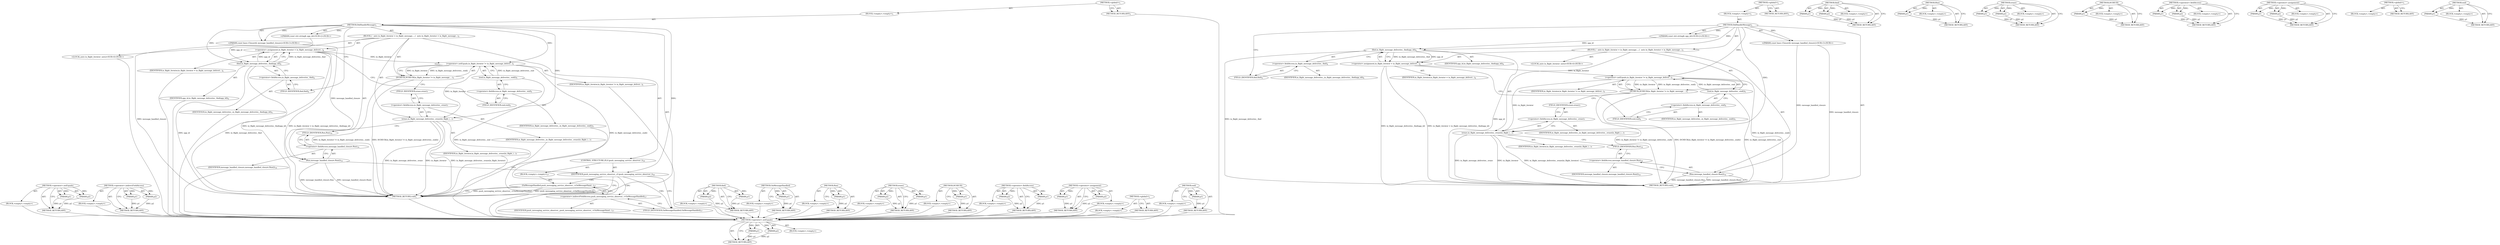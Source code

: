 digraph "end" {
vulnerable_83 [label=<(METHOD,&lt;operator&gt;.notEquals)>];
vulnerable_84 [label=<(PARAM,p1)>];
vulnerable_85 [label=<(PARAM,p2)>];
vulnerable_86 [label=<(BLOCK,&lt;empty&gt;,&lt;empty&gt;)>];
vulnerable_87 [label=<(METHOD_RETURN,ANY)>];
vulnerable_105 [label=<(METHOD,&lt;operator&gt;.indirectFieldAccess)>];
vulnerable_106 [label=<(PARAM,p1)>];
vulnerable_107 [label=<(PARAM,p2)>];
vulnerable_108 [label=<(BLOCK,&lt;empty&gt;,&lt;empty&gt;)>];
vulnerable_109 [label=<(METHOD_RETURN,ANY)>];
vulnerable_6 [label=<(METHOD,&lt;global&gt;)<SUB>1</SUB>>];
vulnerable_7 [label=<(BLOCK,&lt;empty&gt;,&lt;empty&gt;)<SUB>1</SUB>>];
vulnerable_8 [label=<(METHOD,DidHandleMessage)<SUB>1</SUB>>];
vulnerable_9 [label="<(PARAM,const std::string&amp; app_id)<SUB>2</SUB>>"];
vulnerable_10 [label="<(PARAM,const base::Closure&amp; message_handled_closure)<SUB>3</SUB>>"];
vulnerable_11 [label=<(BLOCK,{
  auto in_flight_iterator = in_flight_message...,{
  auto in_flight_iterator = in_flight_message...)<SUB>3</SUB>>];
vulnerable_12 [label="<(LOCAL,auto in_flight_iterator: auto)<SUB>4</SUB>>"];
vulnerable_13 [label=<(&lt;operator&gt;.assignment,in_flight_iterator = in_flight_message_deliveri...)<SUB>4</SUB>>];
vulnerable_14 [label=<(IDENTIFIER,in_flight_iterator,in_flight_iterator = in_flight_message_deliveri...)<SUB>4</SUB>>];
vulnerable_15 [label=<(find,in_flight_message_deliveries_.find(app_id))<SUB>4</SUB>>];
vulnerable_16 [label=<(&lt;operator&gt;.fieldAccess,in_flight_message_deliveries_.find)<SUB>4</SUB>>];
vulnerable_17 [label=<(IDENTIFIER,in_flight_message_deliveries_,in_flight_message_deliveries_.find(app_id))<SUB>4</SUB>>];
vulnerable_18 [label=<(FIELD_IDENTIFIER,find,find)<SUB>4</SUB>>];
vulnerable_19 [label=<(IDENTIFIER,app_id,in_flight_message_deliveries_.find(app_id))<SUB>4</SUB>>];
vulnerable_20 [label=<(DCHECK,DCHECK(in_flight_iterator != in_flight_message_...)<SUB>5</SUB>>];
vulnerable_21 [label=<(&lt;operator&gt;.notEquals,in_flight_iterator != in_flight_message_deliver...)<SUB>5</SUB>>];
vulnerable_22 [label=<(IDENTIFIER,in_flight_iterator,in_flight_iterator != in_flight_message_deliver...)<SUB>5</SUB>>];
vulnerable_23 [label=<(end,in_flight_message_deliveries_.end())<SUB>5</SUB>>];
vulnerable_24 [label=<(&lt;operator&gt;.fieldAccess,in_flight_message_deliveries_.end)<SUB>5</SUB>>];
vulnerable_25 [label=<(IDENTIFIER,in_flight_message_deliveries_,in_flight_message_deliveries_.end())<SUB>5</SUB>>];
vulnerable_26 [label=<(FIELD_IDENTIFIER,end,end)<SUB>5</SUB>>];
vulnerable_27 [label=<(erase,in_flight_message_deliveries_.erase(in_flight_i...)<SUB>7</SUB>>];
vulnerable_28 [label=<(&lt;operator&gt;.fieldAccess,in_flight_message_deliveries_.erase)<SUB>7</SUB>>];
vulnerable_29 [label=<(IDENTIFIER,in_flight_message_deliveries_,in_flight_message_deliveries_.erase(in_flight_i...)<SUB>7</SUB>>];
vulnerable_30 [label=<(FIELD_IDENTIFIER,erase,erase)<SUB>7</SUB>>];
vulnerable_31 [label=<(IDENTIFIER,in_flight_iterator,in_flight_message_deliveries_.erase(in_flight_i...)<SUB>7</SUB>>];
vulnerable_32 [label=<(Run,message_handled_closure.Run())<SUB>14</SUB>>];
vulnerable_33 [label=<(&lt;operator&gt;.fieldAccess,message_handled_closure.Run)<SUB>14</SUB>>];
vulnerable_34 [label=<(IDENTIFIER,message_handled_closure,message_handled_closure.Run())<SUB>14</SUB>>];
vulnerable_35 [label=<(FIELD_IDENTIFIER,Run,Run)<SUB>14</SUB>>];
vulnerable_36 [label=<(CONTROL_STRUCTURE,IF,if (push_messaging_service_observer_))<SUB>16</SUB>>];
vulnerable_37 [label=<(IDENTIFIER,push_messaging_service_observer_,if (push_messaging_service_observer_))<SUB>16</SUB>>];
vulnerable_38 [label=<(BLOCK,&lt;empty&gt;,&lt;empty&gt;)<SUB>17</SUB>>];
vulnerable_39 [label=<(OnMessageHandled,push_messaging_service_observer_-&gt;OnMessageHand...)<SUB>17</SUB>>];
vulnerable_40 [label=<(&lt;operator&gt;.indirectFieldAccess,push_messaging_service_observer_-&gt;OnMessageHandled)<SUB>17</SUB>>];
vulnerable_41 [label=<(IDENTIFIER,push_messaging_service_observer_,push_messaging_service_observer_-&gt;OnMessageHand...)<SUB>17</SUB>>];
vulnerable_42 [label=<(FIELD_IDENTIFIER,OnMessageHandled,OnMessageHandled)<SUB>17</SUB>>];
vulnerable_43 [label=<(METHOD_RETURN,void)<SUB>1</SUB>>];
vulnerable_45 [label=<(METHOD_RETURN,ANY)<SUB>1</SUB>>];
vulnerable_69 [label=<(METHOD,find)>];
vulnerable_70 [label=<(PARAM,p1)>];
vulnerable_71 [label=<(PARAM,p2)>];
vulnerable_72 [label=<(BLOCK,&lt;empty&gt;,&lt;empty&gt;)>];
vulnerable_73 [label=<(METHOD_RETURN,ANY)>];
vulnerable_101 [label=<(METHOD,OnMessageHandled)>];
vulnerable_102 [label=<(PARAM,p1)>];
vulnerable_103 [label=<(BLOCK,&lt;empty&gt;,&lt;empty&gt;)>];
vulnerable_104 [label=<(METHOD_RETURN,ANY)>];
vulnerable_97 [label=<(METHOD,Run)>];
vulnerable_98 [label=<(PARAM,p1)>];
vulnerable_99 [label=<(BLOCK,&lt;empty&gt;,&lt;empty&gt;)>];
vulnerable_100 [label=<(METHOD_RETURN,ANY)>];
vulnerable_92 [label=<(METHOD,erase)>];
vulnerable_93 [label=<(PARAM,p1)>];
vulnerable_94 [label=<(PARAM,p2)>];
vulnerable_95 [label=<(BLOCK,&lt;empty&gt;,&lt;empty&gt;)>];
vulnerable_96 [label=<(METHOD_RETURN,ANY)>];
vulnerable_79 [label=<(METHOD,DCHECK)>];
vulnerable_80 [label=<(PARAM,p1)>];
vulnerable_81 [label=<(BLOCK,&lt;empty&gt;,&lt;empty&gt;)>];
vulnerable_82 [label=<(METHOD_RETURN,ANY)>];
vulnerable_74 [label=<(METHOD,&lt;operator&gt;.fieldAccess)>];
vulnerable_75 [label=<(PARAM,p1)>];
vulnerable_76 [label=<(PARAM,p2)>];
vulnerable_77 [label=<(BLOCK,&lt;empty&gt;,&lt;empty&gt;)>];
vulnerable_78 [label=<(METHOD_RETURN,ANY)>];
vulnerable_64 [label=<(METHOD,&lt;operator&gt;.assignment)>];
vulnerable_65 [label=<(PARAM,p1)>];
vulnerable_66 [label=<(PARAM,p2)>];
vulnerable_67 [label=<(BLOCK,&lt;empty&gt;,&lt;empty&gt;)>];
vulnerable_68 [label=<(METHOD_RETURN,ANY)>];
vulnerable_58 [label=<(METHOD,&lt;global&gt;)<SUB>1</SUB>>];
vulnerable_59 [label=<(BLOCK,&lt;empty&gt;,&lt;empty&gt;)>];
vulnerable_60 [label=<(METHOD_RETURN,ANY)>];
vulnerable_88 [label=<(METHOD,end)>];
vulnerable_89 [label=<(PARAM,p1)>];
vulnerable_90 [label=<(BLOCK,&lt;empty&gt;,&lt;empty&gt;)>];
vulnerable_91 [label=<(METHOD_RETURN,ANY)>];
fixed_76 [label=<(METHOD,&lt;operator&gt;.notEquals)>];
fixed_77 [label=<(PARAM,p1)>];
fixed_78 [label=<(PARAM,p2)>];
fixed_79 [label=<(BLOCK,&lt;empty&gt;,&lt;empty&gt;)>];
fixed_80 [label=<(METHOD_RETURN,ANY)>];
fixed_6 [label=<(METHOD,&lt;global&gt;)<SUB>1</SUB>>];
fixed_7 [label=<(BLOCK,&lt;empty&gt;,&lt;empty&gt;)<SUB>1</SUB>>];
fixed_8 [label=<(METHOD,DidHandleMessage)<SUB>1</SUB>>];
fixed_9 [label="<(PARAM,const std::string&amp; app_id)<SUB>2</SUB>>"];
fixed_10 [label="<(PARAM,const base::Closure&amp; message_handled_closure)<SUB>3</SUB>>"];
fixed_11 [label=<(BLOCK,{
  auto in_flight_iterator = in_flight_message...,{
  auto in_flight_iterator = in_flight_message...)<SUB>3</SUB>>];
fixed_12 [label="<(LOCAL,auto in_flight_iterator: auto)<SUB>4</SUB>>"];
fixed_13 [label=<(&lt;operator&gt;.assignment,in_flight_iterator = in_flight_message_deliveri...)<SUB>4</SUB>>];
fixed_14 [label=<(IDENTIFIER,in_flight_iterator,in_flight_iterator = in_flight_message_deliveri...)<SUB>4</SUB>>];
fixed_15 [label=<(find,in_flight_message_deliveries_.find(app_id))<SUB>4</SUB>>];
fixed_16 [label=<(&lt;operator&gt;.fieldAccess,in_flight_message_deliveries_.find)<SUB>4</SUB>>];
fixed_17 [label=<(IDENTIFIER,in_flight_message_deliveries_,in_flight_message_deliveries_.find(app_id))<SUB>4</SUB>>];
fixed_18 [label=<(FIELD_IDENTIFIER,find,find)<SUB>4</SUB>>];
fixed_19 [label=<(IDENTIFIER,app_id,in_flight_message_deliveries_.find(app_id))<SUB>4</SUB>>];
fixed_20 [label=<(DCHECK,DCHECK(in_flight_iterator != in_flight_message_...)<SUB>5</SUB>>];
fixed_21 [label=<(&lt;operator&gt;.notEquals,in_flight_iterator != in_flight_message_deliver...)<SUB>5</SUB>>];
fixed_22 [label=<(IDENTIFIER,in_flight_iterator,in_flight_iterator != in_flight_message_deliver...)<SUB>5</SUB>>];
fixed_23 [label=<(end,in_flight_message_deliveries_.end())<SUB>5</SUB>>];
fixed_24 [label=<(&lt;operator&gt;.fieldAccess,in_flight_message_deliveries_.end)<SUB>5</SUB>>];
fixed_25 [label=<(IDENTIFIER,in_flight_message_deliveries_,in_flight_message_deliveries_.end())<SUB>5</SUB>>];
fixed_26 [label=<(FIELD_IDENTIFIER,end,end)<SUB>5</SUB>>];
fixed_27 [label=<(erase,in_flight_message_deliveries_.erase(in_flight_i...)<SUB>7</SUB>>];
fixed_28 [label=<(&lt;operator&gt;.fieldAccess,in_flight_message_deliveries_.erase)<SUB>7</SUB>>];
fixed_29 [label=<(IDENTIFIER,in_flight_message_deliveries_,in_flight_message_deliveries_.erase(in_flight_i...)<SUB>7</SUB>>];
fixed_30 [label=<(FIELD_IDENTIFIER,erase,erase)<SUB>7</SUB>>];
fixed_31 [label=<(IDENTIFIER,in_flight_iterator,in_flight_message_deliveries_.erase(in_flight_i...)<SUB>7</SUB>>];
fixed_32 [label=<(Run,message_handled_closure.Run())<SUB>14</SUB>>];
fixed_33 [label=<(&lt;operator&gt;.fieldAccess,message_handled_closure.Run)<SUB>14</SUB>>];
fixed_34 [label=<(IDENTIFIER,message_handled_closure,message_handled_closure.Run())<SUB>14</SUB>>];
fixed_35 [label=<(FIELD_IDENTIFIER,Run,Run)<SUB>14</SUB>>];
fixed_36 [label=<(METHOD_RETURN,void)<SUB>1</SUB>>];
fixed_38 [label=<(METHOD_RETURN,ANY)<SUB>1</SUB>>];
fixed_62 [label=<(METHOD,find)>];
fixed_63 [label=<(PARAM,p1)>];
fixed_64 [label=<(PARAM,p2)>];
fixed_65 [label=<(BLOCK,&lt;empty&gt;,&lt;empty&gt;)>];
fixed_66 [label=<(METHOD_RETURN,ANY)>];
fixed_90 [label=<(METHOD,Run)>];
fixed_91 [label=<(PARAM,p1)>];
fixed_92 [label=<(BLOCK,&lt;empty&gt;,&lt;empty&gt;)>];
fixed_93 [label=<(METHOD_RETURN,ANY)>];
fixed_85 [label=<(METHOD,erase)>];
fixed_86 [label=<(PARAM,p1)>];
fixed_87 [label=<(PARAM,p2)>];
fixed_88 [label=<(BLOCK,&lt;empty&gt;,&lt;empty&gt;)>];
fixed_89 [label=<(METHOD_RETURN,ANY)>];
fixed_72 [label=<(METHOD,DCHECK)>];
fixed_73 [label=<(PARAM,p1)>];
fixed_74 [label=<(BLOCK,&lt;empty&gt;,&lt;empty&gt;)>];
fixed_75 [label=<(METHOD_RETURN,ANY)>];
fixed_67 [label=<(METHOD,&lt;operator&gt;.fieldAccess)>];
fixed_68 [label=<(PARAM,p1)>];
fixed_69 [label=<(PARAM,p2)>];
fixed_70 [label=<(BLOCK,&lt;empty&gt;,&lt;empty&gt;)>];
fixed_71 [label=<(METHOD_RETURN,ANY)>];
fixed_57 [label=<(METHOD,&lt;operator&gt;.assignment)>];
fixed_58 [label=<(PARAM,p1)>];
fixed_59 [label=<(PARAM,p2)>];
fixed_60 [label=<(BLOCK,&lt;empty&gt;,&lt;empty&gt;)>];
fixed_61 [label=<(METHOD_RETURN,ANY)>];
fixed_51 [label=<(METHOD,&lt;global&gt;)<SUB>1</SUB>>];
fixed_52 [label=<(BLOCK,&lt;empty&gt;,&lt;empty&gt;)>];
fixed_53 [label=<(METHOD_RETURN,ANY)>];
fixed_81 [label=<(METHOD,end)>];
fixed_82 [label=<(PARAM,p1)>];
fixed_83 [label=<(BLOCK,&lt;empty&gt;,&lt;empty&gt;)>];
fixed_84 [label=<(METHOD_RETURN,ANY)>];
vulnerable_83 -> vulnerable_84  [key=0, label="AST: "];
vulnerable_83 -> vulnerable_84  [key=1, label="DDG: "];
vulnerable_83 -> vulnerable_86  [key=0, label="AST: "];
vulnerable_83 -> vulnerable_85  [key=0, label="AST: "];
vulnerable_83 -> vulnerable_85  [key=1, label="DDG: "];
vulnerable_83 -> vulnerable_87  [key=0, label="AST: "];
vulnerable_83 -> vulnerable_87  [key=1, label="CFG: "];
vulnerable_84 -> vulnerable_87  [key=0, label="DDG: p1"];
vulnerable_85 -> vulnerable_87  [key=0, label="DDG: p2"];
vulnerable_86 -> fixed_76  [key=0];
vulnerable_87 -> fixed_76  [key=0];
vulnerable_105 -> vulnerable_106  [key=0, label="AST: "];
vulnerable_105 -> vulnerable_106  [key=1, label="DDG: "];
vulnerable_105 -> vulnerable_108  [key=0, label="AST: "];
vulnerable_105 -> vulnerable_107  [key=0, label="AST: "];
vulnerable_105 -> vulnerable_107  [key=1, label="DDG: "];
vulnerable_105 -> vulnerable_109  [key=0, label="AST: "];
vulnerable_105 -> vulnerable_109  [key=1, label="CFG: "];
vulnerable_106 -> vulnerable_109  [key=0, label="DDG: p1"];
vulnerable_107 -> vulnerable_109  [key=0, label="DDG: p2"];
vulnerable_108 -> fixed_76  [key=0];
vulnerable_109 -> fixed_76  [key=0];
vulnerable_6 -> vulnerable_7  [key=0, label="AST: "];
vulnerable_6 -> vulnerable_45  [key=0, label="AST: "];
vulnerable_6 -> vulnerable_45  [key=1, label="CFG: "];
vulnerable_7 -> vulnerable_8  [key=0, label="AST: "];
vulnerable_8 -> vulnerable_9  [key=0, label="AST: "];
vulnerable_8 -> vulnerable_9  [key=1, label="DDG: "];
vulnerable_8 -> vulnerable_10  [key=0, label="AST: "];
vulnerable_8 -> vulnerable_10  [key=1, label="DDG: "];
vulnerable_8 -> vulnerable_11  [key=0, label="AST: "];
vulnerable_8 -> vulnerable_43  [key=0, label="AST: "];
vulnerable_8 -> vulnerable_18  [key=0, label="CFG: "];
vulnerable_8 -> vulnerable_27  [key=0, label="DDG: "];
vulnerable_8 -> vulnerable_37  [key=0, label="DDG: "];
vulnerable_8 -> vulnerable_15  [key=0, label="DDG: "];
vulnerable_8 -> vulnerable_21  [key=0, label="DDG: "];
vulnerable_9 -> vulnerable_15  [key=0, label="DDG: app_id"];
vulnerable_10 -> vulnerable_43  [key=0, label="DDG: message_handled_closure"];
vulnerable_10 -> vulnerable_32  [key=0, label="DDG: message_handled_closure"];
vulnerable_11 -> vulnerable_12  [key=0, label="AST: "];
vulnerable_11 -> vulnerable_13  [key=0, label="AST: "];
vulnerable_11 -> vulnerable_20  [key=0, label="AST: "];
vulnerable_11 -> vulnerable_27  [key=0, label="AST: "];
vulnerable_11 -> vulnerable_32  [key=0, label="AST: "];
vulnerable_11 -> vulnerable_36  [key=0, label="AST: "];
vulnerable_12 -> fixed_76  [key=0];
vulnerable_13 -> vulnerable_14  [key=0, label="AST: "];
vulnerable_13 -> vulnerable_15  [key=0, label="AST: "];
vulnerable_13 -> vulnerable_26  [key=0, label="CFG: "];
vulnerable_13 -> vulnerable_43  [key=0, label="DDG: in_flight_message_deliveries_.find(app_id)"];
vulnerable_13 -> vulnerable_43  [key=1, label="DDG: in_flight_iterator = in_flight_message_deliveries_.find(app_id)"];
vulnerable_13 -> vulnerable_21  [key=0, label="DDG: in_flight_iterator"];
vulnerable_14 -> fixed_76  [key=0];
vulnerable_15 -> vulnerable_16  [key=0, label="AST: "];
vulnerable_15 -> vulnerable_19  [key=0, label="AST: "];
vulnerable_15 -> vulnerable_13  [key=0, label="CFG: "];
vulnerable_15 -> vulnerable_13  [key=1, label="DDG: in_flight_message_deliveries_.find"];
vulnerable_15 -> vulnerable_13  [key=2, label="DDG: app_id"];
vulnerable_15 -> vulnerable_43  [key=0, label="DDG: in_flight_message_deliveries_.find"];
vulnerable_15 -> vulnerable_43  [key=1, label="DDG: app_id"];
vulnerable_16 -> vulnerable_17  [key=0, label="AST: "];
vulnerable_16 -> vulnerable_18  [key=0, label="AST: "];
vulnerable_16 -> vulnerable_15  [key=0, label="CFG: "];
vulnerable_17 -> fixed_76  [key=0];
vulnerable_18 -> vulnerable_16  [key=0, label="CFG: "];
vulnerable_19 -> fixed_76  [key=0];
vulnerable_20 -> vulnerable_21  [key=0, label="AST: "];
vulnerable_20 -> vulnerable_30  [key=0, label="CFG: "];
vulnerable_20 -> vulnerable_43  [key=0, label="DDG: in_flight_iterator != in_flight_message_deliveries_.end()"];
vulnerable_20 -> vulnerable_43  [key=1, label="DDG: DCHECK(in_flight_iterator != in_flight_message_deliveries_.end())"];
vulnerable_21 -> vulnerable_22  [key=0, label="AST: "];
vulnerable_21 -> vulnerable_23  [key=0, label="AST: "];
vulnerable_21 -> vulnerable_20  [key=0, label="CFG: "];
vulnerable_21 -> vulnerable_20  [key=1, label="DDG: in_flight_iterator"];
vulnerable_21 -> vulnerable_20  [key=2, label="DDG: in_flight_message_deliveries_.end()"];
vulnerable_21 -> vulnerable_43  [key=0, label="DDG: in_flight_message_deliveries_.end()"];
vulnerable_21 -> vulnerable_27  [key=0, label="DDG: in_flight_iterator"];
vulnerable_22 -> fixed_76  [key=0];
vulnerable_23 -> vulnerable_24  [key=0, label="AST: "];
vulnerable_23 -> vulnerable_21  [key=0, label="CFG: "];
vulnerable_23 -> vulnerable_21  [key=1, label="DDG: in_flight_message_deliveries_.end"];
vulnerable_23 -> vulnerable_43  [key=0, label="DDG: in_flight_message_deliveries_.end"];
vulnerable_24 -> vulnerable_25  [key=0, label="AST: "];
vulnerable_24 -> vulnerable_26  [key=0, label="AST: "];
vulnerable_24 -> vulnerable_23  [key=0, label="CFG: "];
vulnerable_25 -> fixed_76  [key=0];
vulnerable_26 -> vulnerable_24  [key=0, label="CFG: "];
vulnerable_27 -> vulnerable_28  [key=0, label="AST: "];
vulnerable_27 -> vulnerable_31  [key=0, label="AST: "];
vulnerable_27 -> vulnerable_35  [key=0, label="CFG: "];
vulnerable_27 -> vulnerable_43  [key=0, label="DDG: in_flight_message_deliveries_.erase"];
vulnerable_27 -> vulnerable_43  [key=1, label="DDG: in_flight_iterator"];
vulnerable_27 -> vulnerable_43  [key=2, label="DDG: in_flight_message_deliveries_.erase(in_flight_iterator)"];
vulnerable_28 -> vulnerable_29  [key=0, label="AST: "];
vulnerable_28 -> vulnerable_30  [key=0, label="AST: "];
vulnerable_28 -> vulnerable_27  [key=0, label="CFG: "];
vulnerable_29 -> fixed_76  [key=0];
vulnerable_30 -> vulnerable_28  [key=0, label="CFG: "];
vulnerable_31 -> fixed_76  [key=0];
vulnerable_32 -> vulnerable_33  [key=0, label="AST: "];
vulnerable_32 -> vulnerable_37  [key=0, label="CFG: "];
vulnerable_32 -> vulnerable_43  [key=0, label="DDG: message_handled_closure.Run"];
vulnerable_32 -> vulnerable_43  [key=1, label="DDG: message_handled_closure.Run()"];
vulnerable_33 -> vulnerable_34  [key=0, label="AST: "];
vulnerable_33 -> vulnerable_35  [key=0, label="AST: "];
vulnerable_33 -> vulnerable_32  [key=0, label="CFG: "];
vulnerable_34 -> fixed_76  [key=0];
vulnerable_35 -> vulnerable_33  [key=0, label="CFG: "];
vulnerable_36 -> vulnerable_37  [key=0, label="AST: "];
vulnerable_36 -> vulnerable_38  [key=0, label="AST: "];
vulnerable_37 -> vulnerable_43  [key=0, label="CFG: "];
vulnerable_37 -> vulnerable_42  [key=0, label="CFG: "];
vulnerable_37 -> vulnerable_42  [key=1, label="CDG: "];
vulnerable_37 -> vulnerable_40  [key=0, label="CDG: "];
vulnerable_37 -> vulnerable_39  [key=0, label="CDG: "];
vulnerable_38 -> vulnerable_39  [key=0, label="AST: "];
vulnerable_39 -> vulnerable_40  [key=0, label="AST: "];
vulnerable_39 -> vulnerable_43  [key=0, label="CFG: "];
vulnerable_39 -> vulnerable_43  [key=1, label="DDG: push_messaging_service_observer_-&gt;OnMessageHandled"];
vulnerable_39 -> vulnerable_43  [key=2, label="DDG: push_messaging_service_observer_-&gt;OnMessageHandled()"];
vulnerable_40 -> vulnerable_41  [key=0, label="AST: "];
vulnerable_40 -> vulnerable_42  [key=0, label="AST: "];
vulnerable_40 -> vulnerable_39  [key=0, label="CFG: "];
vulnerable_41 -> fixed_76  [key=0];
vulnerable_42 -> vulnerable_40  [key=0, label="CFG: "];
vulnerable_43 -> fixed_76  [key=0];
vulnerable_45 -> fixed_76  [key=0];
vulnerable_69 -> vulnerable_70  [key=0, label="AST: "];
vulnerable_69 -> vulnerable_70  [key=1, label="DDG: "];
vulnerable_69 -> vulnerable_72  [key=0, label="AST: "];
vulnerable_69 -> vulnerable_71  [key=0, label="AST: "];
vulnerable_69 -> vulnerable_71  [key=1, label="DDG: "];
vulnerable_69 -> vulnerable_73  [key=0, label="AST: "];
vulnerable_69 -> vulnerable_73  [key=1, label="CFG: "];
vulnerable_70 -> vulnerable_73  [key=0, label="DDG: p1"];
vulnerable_71 -> vulnerable_73  [key=0, label="DDG: p2"];
vulnerable_72 -> fixed_76  [key=0];
vulnerable_73 -> fixed_76  [key=0];
vulnerable_101 -> vulnerable_102  [key=0, label="AST: "];
vulnerable_101 -> vulnerable_102  [key=1, label="DDG: "];
vulnerable_101 -> vulnerable_103  [key=0, label="AST: "];
vulnerable_101 -> vulnerable_104  [key=0, label="AST: "];
vulnerable_101 -> vulnerable_104  [key=1, label="CFG: "];
vulnerable_102 -> vulnerable_104  [key=0, label="DDG: p1"];
vulnerable_103 -> fixed_76  [key=0];
vulnerable_104 -> fixed_76  [key=0];
vulnerable_97 -> vulnerable_98  [key=0, label="AST: "];
vulnerable_97 -> vulnerable_98  [key=1, label="DDG: "];
vulnerable_97 -> vulnerable_99  [key=0, label="AST: "];
vulnerable_97 -> vulnerable_100  [key=0, label="AST: "];
vulnerable_97 -> vulnerable_100  [key=1, label="CFG: "];
vulnerable_98 -> vulnerable_100  [key=0, label="DDG: p1"];
vulnerable_99 -> fixed_76  [key=0];
vulnerable_100 -> fixed_76  [key=0];
vulnerable_92 -> vulnerable_93  [key=0, label="AST: "];
vulnerable_92 -> vulnerable_93  [key=1, label="DDG: "];
vulnerable_92 -> vulnerable_95  [key=0, label="AST: "];
vulnerable_92 -> vulnerable_94  [key=0, label="AST: "];
vulnerable_92 -> vulnerable_94  [key=1, label="DDG: "];
vulnerable_92 -> vulnerable_96  [key=0, label="AST: "];
vulnerable_92 -> vulnerable_96  [key=1, label="CFG: "];
vulnerable_93 -> vulnerable_96  [key=0, label="DDG: p1"];
vulnerable_94 -> vulnerable_96  [key=0, label="DDG: p2"];
vulnerable_95 -> fixed_76  [key=0];
vulnerable_96 -> fixed_76  [key=0];
vulnerable_79 -> vulnerable_80  [key=0, label="AST: "];
vulnerable_79 -> vulnerable_80  [key=1, label="DDG: "];
vulnerable_79 -> vulnerable_81  [key=0, label="AST: "];
vulnerable_79 -> vulnerable_82  [key=0, label="AST: "];
vulnerable_79 -> vulnerable_82  [key=1, label="CFG: "];
vulnerable_80 -> vulnerable_82  [key=0, label="DDG: p1"];
vulnerable_81 -> fixed_76  [key=0];
vulnerable_82 -> fixed_76  [key=0];
vulnerable_74 -> vulnerable_75  [key=0, label="AST: "];
vulnerable_74 -> vulnerable_75  [key=1, label="DDG: "];
vulnerable_74 -> vulnerable_77  [key=0, label="AST: "];
vulnerable_74 -> vulnerable_76  [key=0, label="AST: "];
vulnerable_74 -> vulnerable_76  [key=1, label="DDG: "];
vulnerable_74 -> vulnerable_78  [key=0, label="AST: "];
vulnerable_74 -> vulnerable_78  [key=1, label="CFG: "];
vulnerable_75 -> vulnerable_78  [key=0, label="DDG: p1"];
vulnerable_76 -> vulnerable_78  [key=0, label="DDG: p2"];
vulnerable_77 -> fixed_76  [key=0];
vulnerable_78 -> fixed_76  [key=0];
vulnerable_64 -> vulnerable_65  [key=0, label="AST: "];
vulnerable_64 -> vulnerable_65  [key=1, label="DDG: "];
vulnerable_64 -> vulnerable_67  [key=0, label="AST: "];
vulnerable_64 -> vulnerable_66  [key=0, label="AST: "];
vulnerable_64 -> vulnerable_66  [key=1, label="DDG: "];
vulnerable_64 -> vulnerable_68  [key=0, label="AST: "];
vulnerable_64 -> vulnerable_68  [key=1, label="CFG: "];
vulnerable_65 -> vulnerable_68  [key=0, label="DDG: p1"];
vulnerable_66 -> vulnerable_68  [key=0, label="DDG: p2"];
vulnerable_67 -> fixed_76  [key=0];
vulnerable_68 -> fixed_76  [key=0];
vulnerable_58 -> vulnerable_59  [key=0, label="AST: "];
vulnerable_58 -> vulnerable_60  [key=0, label="AST: "];
vulnerable_58 -> vulnerable_60  [key=1, label="CFG: "];
vulnerable_59 -> fixed_76  [key=0];
vulnerable_60 -> fixed_76  [key=0];
vulnerable_88 -> vulnerable_89  [key=0, label="AST: "];
vulnerable_88 -> vulnerable_89  [key=1, label="DDG: "];
vulnerable_88 -> vulnerable_90  [key=0, label="AST: "];
vulnerable_88 -> vulnerable_91  [key=0, label="AST: "];
vulnerable_88 -> vulnerable_91  [key=1, label="CFG: "];
vulnerable_89 -> vulnerable_91  [key=0, label="DDG: p1"];
vulnerable_90 -> fixed_76  [key=0];
vulnerable_91 -> fixed_76  [key=0];
fixed_76 -> fixed_77  [key=0, label="AST: "];
fixed_76 -> fixed_77  [key=1, label="DDG: "];
fixed_76 -> fixed_79  [key=0, label="AST: "];
fixed_76 -> fixed_78  [key=0, label="AST: "];
fixed_76 -> fixed_78  [key=1, label="DDG: "];
fixed_76 -> fixed_80  [key=0, label="AST: "];
fixed_76 -> fixed_80  [key=1, label="CFG: "];
fixed_77 -> fixed_80  [key=0, label="DDG: p1"];
fixed_78 -> fixed_80  [key=0, label="DDG: p2"];
fixed_6 -> fixed_7  [key=0, label="AST: "];
fixed_6 -> fixed_38  [key=0, label="AST: "];
fixed_6 -> fixed_38  [key=1, label="CFG: "];
fixed_7 -> fixed_8  [key=0, label="AST: "];
fixed_8 -> fixed_9  [key=0, label="AST: "];
fixed_8 -> fixed_9  [key=1, label="DDG: "];
fixed_8 -> fixed_10  [key=0, label="AST: "];
fixed_8 -> fixed_10  [key=1, label="DDG: "];
fixed_8 -> fixed_11  [key=0, label="AST: "];
fixed_8 -> fixed_36  [key=0, label="AST: "];
fixed_8 -> fixed_18  [key=0, label="CFG: "];
fixed_8 -> fixed_27  [key=0, label="DDG: "];
fixed_8 -> fixed_15  [key=0, label="DDG: "];
fixed_8 -> fixed_21  [key=0, label="DDG: "];
fixed_9 -> fixed_15  [key=0, label="DDG: app_id"];
fixed_10 -> fixed_36  [key=0, label="DDG: message_handled_closure"];
fixed_10 -> fixed_32  [key=0, label="DDG: message_handled_closure"];
fixed_11 -> fixed_12  [key=0, label="AST: "];
fixed_11 -> fixed_13  [key=0, label="AST: "];
fixed_11 -> fixed_20  [key=0, label="AST: "];
fixed_11 -> fixed_27  [key=0, label="AST: "];
fixed_11 -> fixed_32  [key=0, label="AST: "];
fixed_13 -> fixed_14  [key=0, label="AST: "];
fixed_13 -> fixed_15  [key=0, label="AST: "];
fixed_13 -> fixed_26  [key=0, label="CFG: "];
fixed_13 -> fixed_36  [key=0, label="DDG: in_flight_message_deliveries_.find(app_id)"];
fixed_13 -> fixed_36  [key=1, label="DDG: in_flight_iterator = in_flight_message_deliveries_.find(app_id)"];
fixed_13 -> fixed_21  [key=0, label="DDG: in_flight_iterator"];
fixed_15 -> fixed_16  [key=0, label="AST: "];
fixed_15 -> fixed_19  [key=0, label="AST: "];
fixed_15 -> fixed_13  [key=0, label="CFG: "];
fixed_15 -> fixed_13  [key=1, label="DDG: in_flight_message_deliveries_.find"];
fixed_15 -> fixed_13  [key=2, label="DDG: app_id"];
fixed_15 -> fixed_36  [key=0, label="DDG: in_flight_message_deliveries_.find"];
fixed_15 -> fixed_36  [key=1, label="DDG: app_id"];
fixed_16 -> fixed_17  [key=0, label="AST: "];
fixed_16 -> fixed_18  [key=0, label="AST: "];
fixed_16 -> fixed_15  [key=0, label="CFG: "];
fixed_18 -> fixed_16  [key=0, label="CFG: "];
fixed_20 -> fixed_21  [key=0, label="AST: "];
fixed_20 -> fixed_30  [key=0, label="CFG: "];
fixed_20 -> fixed_36  [key=0, label="DDG: in_flight_iterator != in_flight_message_deliveries_.end()"];
fixed_20 -> fixed_36  [key=1, label="DDG: DCHECK(in_flight_iterator != in_flight_message_deliveries_.end())"];
fixed_21 -> fixed_22  [key=0, label="AST: "];
fixed_21 -> fixed_23  [key=0, label="AST: "];
fixed_21 -> fixed_20  [key=0, label="CFG: "];
fixed_21 -> fixed_20  [key=1, label="DDG: in_flight_iterator"];
fixed_21 -> fixed_20  [key=2, label="DDG: in_flight_message_deliveries_.end()"];
fixed_21 -> fixed_36  [key=0, label="DDG: in_flight_message_deliveries_.end()"];
fixed_21 -> fixed_27  [key=0, label="DDG: in_flight_iterator"];
fixed_23 -> fixed_24  [key=0, label="AST: "];
fixed_23 -> fixed_21  [key=0, label="CFG: "];
fixed_23 -> fixed_21  [key=1, label="DDG: in_flight_message_deliveries_.end"];
fixed_23 -> fixed_36  [key=0, label="DDG: in_flight_message_deliveries_.end"];
fixed_24 -> fixed_25  [key=0, label="AST: "];
fixed_24 -> fixed_26  [key=0, label="AST: "];
fixed_24 -> fixed_23  [key=0, label="CFG: "];
fixed_26 -> fixed_24  [key=0, label="CFG: "];
fixed_27 -> fixed_28  [key=0, label="AST: "];
fixed_27 -> fixed_31  [key=0, label="AST: "];
fixed_27 -> fixed_35  [key=0, label="CFG: "];
fixed_27 -> fixed_36  [key=0, label="DDG: in_flight_message_deliveries_.erase"];
fixed_27 -> fixed_36  [key=1, label="DDG: in_flight_iterator"];
fixed_27 -> fixed_36  [key=2, label="DDG: in_flight_message_deliveries_.erase(in_flight_iterator)"];
fixed_28 -> fixed_29  [key=0, label="AST: "];
fixed_28 -> fixed_30  [key=0, label="AST: "];
fixed_28 -> fixed_27  [key=0, label="CFG: "];
fixed_30 -> fixed_28  [key=0, label="CFG: "];
fixed_32 -> fixed_33  [key=0, label="AST: "];
fixed_32 -> fixed_36  [key=0, label="CFG: "];
fixed_32 -> fixed_36  [key=1, label="DDG: message_handled_closure.Run"];
fixed_32 -> fixed_36  [key=2, label="DDG: message_handled_closure.Run()"];
fixed_33 -> fixed_34  [key=0, label="AST: "];
fixed_33 -> fixed_35  [key=0, label="AST: "];
fixed_33 -> fixed_32  [key=0, label="CFG: "];
fixed_35 -> fixed_33  [key=0, label="CFG: "];
fixed_62 -> fixed_63  [key=0, label="AST: "];
fixed_62 -> fixed_63  [key=1, label="DDG: "];
fixed_62 -> fixed_65  [key=0, label="AST: "];
fixed_62 -> fixed_64  [key=0, label="AST: "];
fixed_62 -> fixed_64  [key=1, label="DDG: "];
fixed_62 -> fixed_66  [key=0, label="AST: "];
fixed_62 -> fixed_66  [key=1, label="CFG: "];
fixed_63 -> fixed_66  [key=0, label="DDG: p1"];
fixed_64 -> fixed_66  [key=0, label="DDG: p2"];
fixed_90 -> fixed_91  [key=0, label="AST: "];
fixed_90 -> fixed_91  [key=1, label="DDG: "];
fixed_90 -> fixed_92  [key=0, label="AST: "];
fixed_90 -> fixed_93  [key=0, label="AST: "];
fixed_90 -> fixed_93  [key=1, label="CFG: "];
fixed_91 -> fixed_93  [key=0, label="DDG: p1"];
fixed_85 -> fixed_86  [key=0, label="AST: "];
fixed_85 -> fixed_86  [key=1, label="DDG: "];
fixed_85 -> fixed_88  [key=0, label="AST: "];
fixed_85 -> fixed_87  [key=0, label="AST: "];
fixed_85 -> fixed_87  [key=1, label="DDG: "];
fixed_85 -> fixed_89  [key=0, label="AST: "];
fixed_85 -> fixed_89  [key=1, label="CFG: "];
fixed_86 -> fixed_89  [key=0, label="DDG: p1"];
fixed_87 -> fixed_89  [key=0, label="DDG: p2"];
fixed_72 -> fixed_73  [key=0, label="AST: "];
fixed_72 -> fixed_73  [key=1, label="DDG: "];
fixed_72 -> fixed_74  [key=0, label="AST: "];
fixed_72 -> fixed_75  [key=0, label="AST: "];
fixed_72 -> fixed_75  [key=1, label="CFG: "];
fixed_73 -> fixed_75  [key=0, label="DDG: p1"];
fixed_67 -> fixed_68  [key=0, label="AST: "];
fixed_67 -> fixed_68  [key=1, label="DDG: "];
fixed_67 -> fixed_70  [key=0, label="AST: "];
fixed_67 -> fixed_69  [key=0, label="AST: "];
fixed_67 -> fixed_69  [key=1, label="DDG: "];
fixed_67 -> fixed_71  [key=0, label="AST: "];
fixed_67 -> fixed_71  [key=1, label="CFG: "];
fixed_68 -> fixed_71  [key=0, label="DDG: p1"];
fixed_69 -> fixed_71  [key=0, label="DDG: p2"];
fixed_57 -> fixed_58  [key=0, label="AST: "];
fixed_57 -> fixed_58  [key=1, label="DDG: "];
fixed_57 -> fixed_60  [key=0, label="AST: "];
fixed_57 -> fixed_59  [key=0, label="AST: "];
fixed_57 -> fixed_59  [key=1, label="DDG: "];
fixed_57 -> fixed_61  [key=0, label="AST: "];
fixed_57 -> fixed_61  [key=1, label="CFG: "];
fixed_58 -> fixed_61  [key=0, label="DDG: p1"];
fixed_59 -> fixed_61  [key=0, label="DDG: p2"];
fixed_51 -> fixed_52  [key=0, label="AST: "];
fixed_51 -> fixed_53  [key=0, label="AST: "];
fixed_51 -> fixed_53  [key=1, label="CFG: "];
fixed_81 -> fixed_82  [key=0, label="AST: "];
fixed_81 -> fixed_82  [key=1, label="DDG: "];
fixed_81 -> fixed_83  [key=0, label="AST: "];
fixed_81 -> fixed_84  [key=0, label="AST: "];
fixed_81 -> fixed_84  [key=1, label="CFG: "];
fixed_82 -> fixed_84  [key=0, label="DDG: p1"];
}
